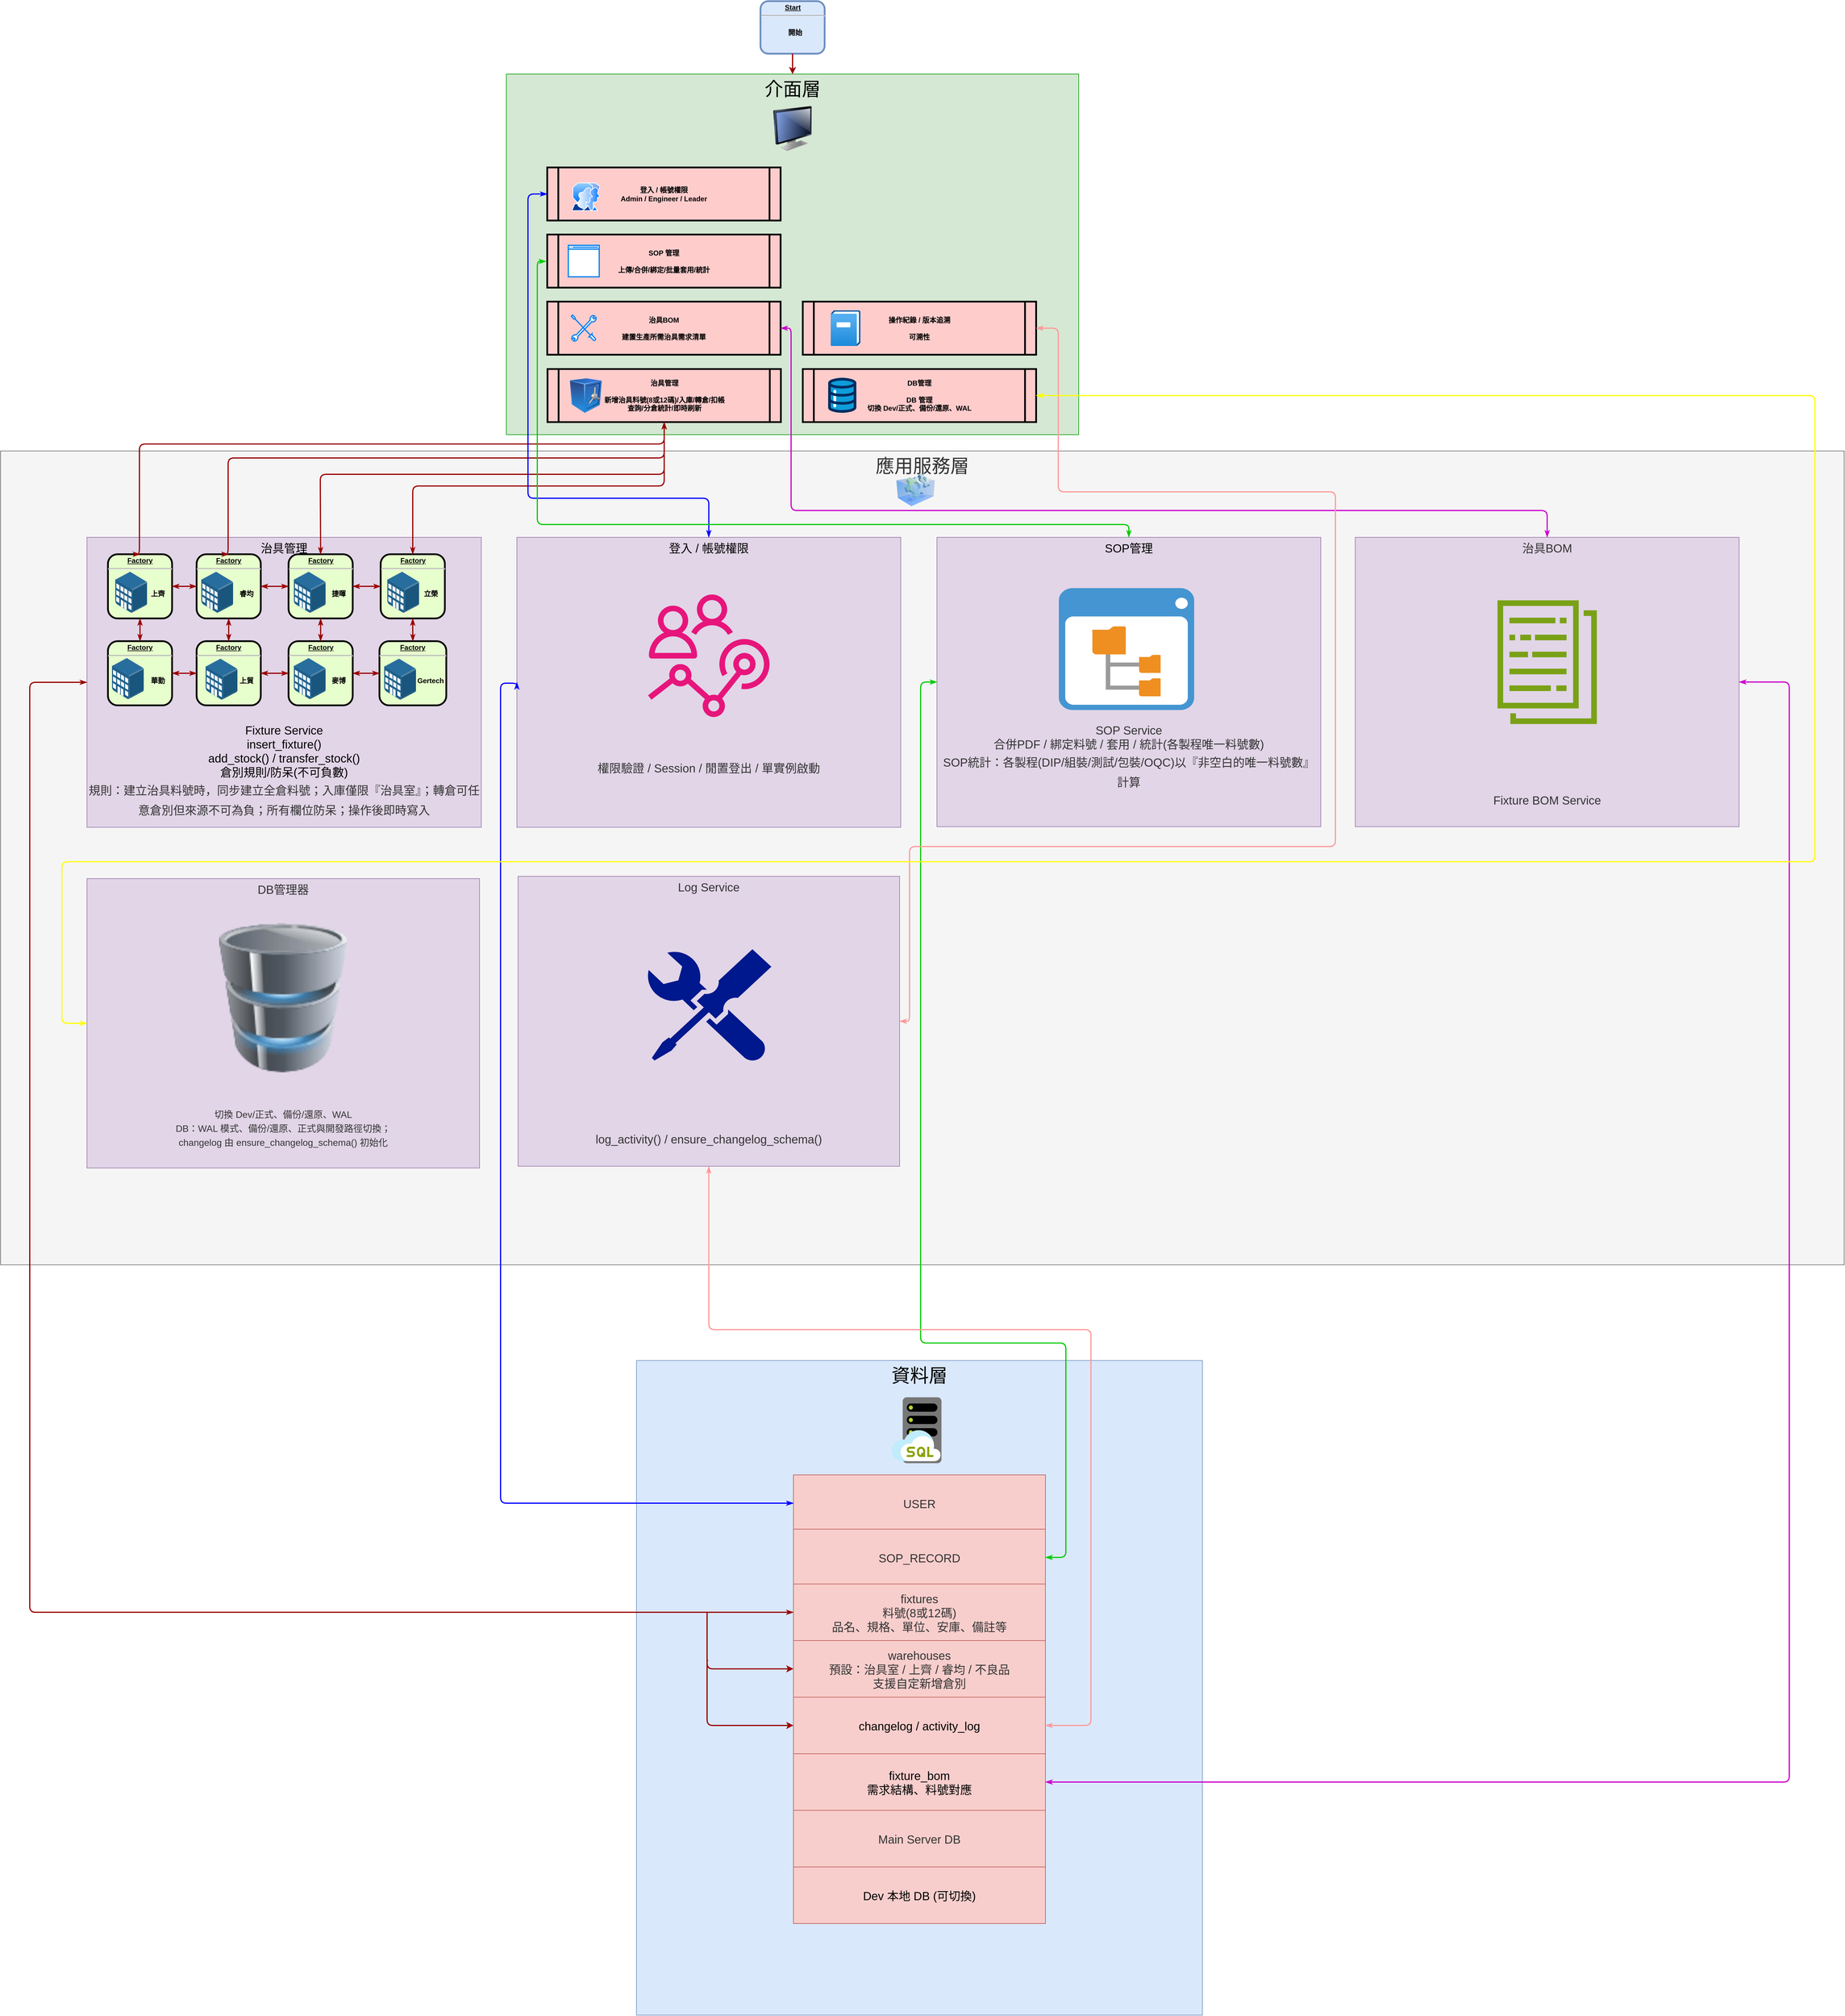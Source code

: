 <mxfile version="28.1.0">
  <diagram name="第1頁" id="_NxodvjAOO-UwxukyWYw">
    <mxGraphModel dx="4757" dy="2760" grid="0" gridSize="10" guides="1" tooltips="1" connect="1" arrows="1" fold="1" page="1" pageScale="1" pageWidth="827" pageHeight="1169" math="0" shadow="0">
      <root>
        <mxCell id="0" />
        <mxCell id="1" parent="0" />
        <mxCell id="VIas7DstL4jLXsS-fGNQ-63" value="&lt;font style=&quot;font-size: 32px;&quot;&gt;應用服務層&lt;/font&gt;" style="whiteSpace=wrap;html=1;fontSize=14;verticalAlign=top;align=center;fillColor=#f5f5f5;fontColor=#333333;strokeColor=#666666;" vertex="1" parent="1">
          <mxGeometry x="-92" y="850" width="3160" height="1395" as="geometry" />
        </mxCell>
        <mxCell id="VIas7DstL4jLXsS-fGNQ-171" value="&lt;font style=&quot;&quot;&gt;&lt;font style=&quot;font-size: 20px;&quot;&gt;&lt;span style=&quot;color: rgb(51, 51, 51); font-family: &amp;quot;trebuchet ms&amp;quot;, verdana, arial, sans-serif; text-wrap-mode: nowrap;&quot;&gt;Log Service&lt;br&gt;&lt;/span&gt;&lt;br&gt;&lt;br&gt;&lt;br&gt;&lt;br&gt;&lt;br&gt;&lt;br&gt;&lt;br&gt;&lt;br&gt;&lt;br&gt;&lt;br&gt;&lt;br&gt;&lt;br&gt;&lt;br&gt;&lt;br&gt;&lt;br&gt;&lt;br&gt;&lt;br&gt;&lt;span style=&quot;color: rgb(51, 51, 51); font-family: &amp;quot;trebuchet ms&amp;quot;, verdana, arial, sans-serif; text-wrap-mode: nowrap;&quot;&gt;log_activity() / ensure_changelog_schema()&lt;/span&gt;&lt;br style=&quot;color: rgb(51, 51, 51); font-family: &amp;quot;trebuchet ms&amp;quot;, verdana, arial, sans-serif; text-wrap-mode: nowrap;&quot;&gt;&lt;/font&gt;&lt;br&gt;&lt;/font&gt;" style="whiteSpace=wrap;html=1;fillColor=#e1d5e7;fontSize=14;strokeColor=#9673a6;verticalAlign=top;flipH=0;flipV=0;fontFamily=Helvetica;" vertex="1" parent="1">
          <mxGeometry x="795" y="1579" width="654" height="497" as="geometry" />
        </mxCell>
        <mxCell id="VIas7DstL4jLXsS-fGNQ-167" value="&lt;font style=&quot;font-size: 32px;&quot;&gt;資料層&lt;/font&gt;" style="whiteSpace=wrap;html=1;fillColor=#dae8fc;fontSize=14;strokeColor=#6c8ebf;verticalAlign=top;align=center;" vertex="1" parent="1">
          <mxGeometry x="998" y="2409" width="970" height="1122" as="geometry" />
        </mxCell>
        <mxCell id="VIas7DstL4jLXsS-fGNQ-136" value="&lt;font style=&quot;&quot;&gt;&lt;font style=&quot;font-size: 20px;&quot;&gt;登入 / 帳號權限&lt;/font&gt;&lt;span style=&quot;font-size: 20px;&quot;&gt;&lt;br&gt;&lt;/span&gt;&lt;br&gt;&lt;br&gt;&lt;br&gt;&lt;br&gt;&lt;br&gt;&lt;br&gt;&lt;br&gt;&lt;br&gt;&lt;br&gt;&lt;br&gt;&lt;br&gt;&lt;/font&gt;&lt;div style=&quot;&quot;&gt;&lt;span style=&quot;font-size: 20px;&quot;&gt;&lt;span style=&quot;color: rgb(51, 51, 51); text-wrap-mode: nowrap;&quot;&gt;&lt;br&gt;&lt;br&gt;&lt;br&gt;&lt;br&gt;&lt;br&gt;&lt;br&gt;&lt;br&gt;&lt;/span&gt;&lt;/span&gt;&lt;/div&gt;&lt;div style=&quot;&quot;&gt;&lt;span style=&quot;font-size: 20px;&quot;&gt;&lt;span style=&quot;color: rgb(51, 51, 51); text-wrap-mode: nowrap;&quot;&gt;權限驗證 / Session / 閒置登出 / 單實例啟動&lt;/span&gt;&lt;/span&gt;&lt;/div&gt;" style="whiteSpace=wrap;html=1;fillColor=#e1d5e7;fontSize=14;strokeColor=#9673a6;verticalAlign=top;" vertex="1" parent="1">
          <mxGeometry x="793" y="998" width="658" height="497" as="geometry" />
        </mxCell>
        <mxCell id="VIas7DstL4jLXsS-fGNQ-130" value="&lt;span style=&quot;&quot;&gt;&lt;font style=&quot;font-size: 32px;&quot;&gt;介面層&lt;/font&gt;&lt;/span&gt;" style="whiteSpace=wrap;html=1;fillColor=#d5e8d4;fontSize=14;strokeColor=#009900;verticalAlign=top;align=center;" vertex="1" parent="1">
          <mxGeometry x="775" y="204" width="981" height="618" as="geometry" />
        </mxCell>
        <mxCell id="VIas7DstL4jLXsS-fGNQ-120" value="&lt;font style=&quot;font-size: 20px;&quot;&gt;治具管理&lt;br&gt;&lt;br&gt;&lt;br&gt;&lt;br&gt;&lt;br&gt;&lt;br&gt;&lt;br&gt;&lt;br&gt;&lt;br&gt;&lt;br&gt;&lt;br&gt;&lt;br&gt;&lt;br&gt;&lt;/font&gt;&lt;div style=&quot;&quot;&gt;&lt;font style=&quot;font-size: 20px;&quot;&gt;Fixture Service&lt;/font&gt;&lt;/div&gt;&lt;div style=&quot;&quot;&gt;&lt;font style=&quot;font-size: 20px;&quot;&gt;insert_fixture()&lt;/font&gt;&lt;/div&gt;&lt;div style=&quot;&quot;&gt;&lt;font style=&quot;font-size: 20px;&quot;&gt;add_stock() / transfer_stock()&lt;/font&gt;&lt;/div&gt;&lt;div style=&quot;&quot;&gt;&lt;font style=&quot;font-size: 20px;&quot;&gt;倉別規則/防呆(不可負數)&lt;br&gt;&lt;/font&gt;&lt;h1 style=&quot;margin-top: 0px;&quot;&gt;&lt;font style=&quot;font-size: 20px; font-weight: normal;&quot;&gt;&lt;span style=&quot;color: light-dark(rgb(51, 51, 51), rgb(193, 193, 193)); font-family: &amp;quot;trebuchet ms&amp;quot;, verdana, arial, sans-serif; text-wrap-mode: nowrap; background-color: transparent;&quot;&gt;規則：建立治具料號時，同步建立全倉料號；入庫僅限『治具室』；&lt;/span&gt;&lt;span style=&quot;color: light-dark(rgb(51, 51, 51), rgb(193, 193, 193)); font-family: &amp;quot;trebuchet ms&amp;quot;, verdana, arial, sans-serif; text-wrap-mode: nowrap; background-color: transparent;&quot;&gt;轉倉可任意倉別但來源不可為負；所有欄位防呆；操作後即時寫入&lt;/span&gt;&lt;/font&gt;&lt;/h1&gt;&lt;/div&gt;" style="whiteSpace=wrap;html=1;fillColor=#e1d5e7;fontSize=14;strokeColor=#9673a6;verticalAlign=top;align=center;" vertex="1" parent="1">
          <mxGeometry x="56" y="998" width="676" height="497" as="geometry" />
        </mxCell>
        <mxCell id="VIas7DstL4jLXsS-fGNQ-39" value="&lt;p style=&quot;margin: 0px; margin-top: 4px; text-align: center; text-decoration: underline;&quot;&gt;Factory&lt;/p&gt;&lt;hr&gt;&lt;p style=&quot;margin: 0px; margin-left: 8px;&quot;&gt;&lt;span style=&quot;background-color: transparent; color: light-dark(rgb(0, 0, 0), rgb(255, 255, 255));&quot;&gt;&lt;br&gt;&lt;/span&gt;&lt;/p&gt;&lt;p style=&quot;margin: 0px; margin-left: 8px;&quot;&gt;&lt;span style=&quot;background-color: transparent; color: light-dark(rgb(0, 0, 0), rgb(255, 255, 255));&quot;&gt;&lt;span style=&quot;white-space: pre;&quot;&gt;&#x9;&lt;/span&gt;&lt;br&gt;&lt;span style=&quot;white-space: pre;&quot;&gt;&#x9;&lt;/span&gt;&lt;span style=&quot;white-space: pre;&quot;&gt;&#x9;&lt;/span&gt;華勤&lt;/span&gt;&lt;/p&gt;&lt;p style=&quot;margin: 0px; margin-left: 8px;&quot;&gt;&lt;/p&gt;&lt;p style=&quot;margin: 0px; margin-left: 8px;&quot;&gt;&lt;/p&gt;" style="verticalAlign=middle;align=center;overflow=fill;fontSize=12;fontFamily=Helvetica;html=1;rounded=1;fontStyle=1;strokeWidth=3;fillColor=#E6FFCC;strokeOpacity=100;" vertex="1" parent="1">
          <mxGeometry x="92" y="1176" width="110" height="110" as="geometry" />
        </mxCell>
        <mxCell id="GHc4ciqTXYVALi_jFt4Q-9" value="&lt;p style=&quot;margin: 0px; margin-top: 4px; text-align: center; text-decoration: underline;&quot;&gt;Factory&lt;/p&gt;&lt;hr&gt;&lt;p style=&quot;margin: 0px; margin-left: 8px;&quot;&gt;&lt;span style=&quot;background-color: transparent; color: light-dark(rgb(0, 0, 0), rgb(255, 255, 255));&quot;&gt;&lt;br&gt;&lt;/span&gt;&lt;/p&gt;&lt;p style=&quot;margin: 0px; margin-left: 8px;&quot;&gt;&lt;span style=&quot;background-color: transparent; color: light-dark(rgb(0, 0, 0), rgb(255, 255, 255));&quot;&gt;&lt;span style=&quot;white-space: pre;&quot;&gt;&#x9;&lt;/span&gt;&lt;br&gt;&lt;span style=&quot;white-space: pre;&quot;&gt;&#x9;&lt;/span&gt;&lt;span style=&quot;white-space: pre;&quot;&gt;&#x9;&lt;/span&gt;上齊&lt;/span&gt;&lt;/p&gt;&lt;p style=&quot;margin: 0px; margin-left: 8px;&quot;&gt;&lt;/p&gt;&lt;p style=&quot;margin: 0px; margin-left: 8px;&quot;&gt;&lt;/p&gt;" style="verticalAlign=middle;align=center;overflow=fill;fontSize=12;fontFamily=Helvetica;html=1;rounded=1;fontStyle=1;strokeWidth=3;fillColor=#E6FFCC;strokeOpacity=100;" parent="1" vertex="1">
          <mxGeometry x="92" y="1027" width="110" height="110" as="geometry" />
        </mxCell>
        <mxCell id="GHc4ciqTXYVALi_jFt4Q-13" value="&lt;p style=&quot;margin: 0px; margin-top: 4px; text-align: center; text-decoration: underline;&quot;&gt;&lt;strong&gt;Start&lt;/strong&gt;&lt;/p&gt;&lt;hr&gt;&lt;p style=&quot;margin: 0px 0px 0px 8px;&quot;&gt;&lt;span style=&quot;background-color: transparent; color: light-dark(rgb(0, 0, 0), rgb(255, 255, 255));&quot;&gt;&lt;br&gt;開始&lt;/span&gt;&lt;/p&gt;" style="verticalAlign=middle;align=center;overflow=fill;fontSize=12;fontFamily=Helvetica;html=1;rounded=1;fontStyle=1;strokeWidth=3;fillColor=#dae8fc;strokeColor=#6c8ebf;" parent="1" vertex="1">
          <mxGeometry x="1210.5" y="79" width="110" height="90" as="geometry" />
        </mxCell>
        <mxCell id="VIas7DstL4jLXsS-fGNQ-2" value="治具管理&#xa;&#xa;新增治具料號(8或12碼)/入庫/轉倉/扣帳&#xa;查詢/分倉統計/即時刷新" style="shape=process;whiteSpace=wrap;align=center;verticalAlign=middle;size=0.048;fontStyle=1;strokeWidth=3;fillColor=#FFCCCC;movable=1;resizable=1;rotatable=1;deletable=1;editable=1;locked=0;connectable=1;flipH=0;flipV=0;fontSize=12;" vertex="1" parent="1">
          <mxGeometry x="845.5" y="709.5" width="400" height="91" as="geometry" />
        </mxCell>
        <mxCell id="VIas7DstL4jLXsS-fGNQ-16" value="" style="image;points=[];aspect=fixed;html=1;align=center;shadow=0;dashed=0;image=img/lib/allied_telesis/buildings/Medium_Business_Building.svg;" vertex="1" parent="1">
          <mxGeometry x="104.5" y="1057" width="54.6" height="70.2" as="geometry" />
        </mxCell>
        <mxCell id="VIas7DstL4jLXsS-fGNQ-17" value="&lt;p style=&quot;margin: 0px; margin-top: 4px; text-align: center; text-decoration: underline;&quot;&gt;Factory&lt;/p&gt;&lt;hr&gt;&lt;p style=&quot;margin: 0px; margin-left: 8px;&quot;&gt;&lt;span style=&quot;background-color: transparent; color: light-dark(rgb(0, 0, 0), rgb(255, 255, 255));&quot;&gt;&lt;br&gt;&lt;/span&gt;&lt;/p&gt;&lt;p style=&quot;margin: 0px; margin-left: 8px;&quot;&gt;&lt;span style=&quot;background-color: transparent; color: light-dark(rgb(0, 0, 0), rgb(255, 255, 255));&quot;&gt;&lt;span style=&quot;white-space: pre;&quot;&gt;&#x9;&lt;/span&gt;&lt;br&gt;&lt;span style=&quot;white-space: pre;&quot;&gt;&#x9;&lt;/span&gt;&lt;span style=&quot;white-space: pre;&quot;&gt;&#x9;&lt;/span&gt;&lt;/span&gt;&lt;span style=&quot;background-color: transparent; color: light-dark(rgb(0, 0, 0), rgb(255, 255, 255));&quot;&gt;睿均&lt;/span&gt;&lt;/p&gt;&lt;p style=&quot;margin: 0px; margin-left: 8px;&quot;&gt;&lt;/p&gt;&lt;p style=&quot;margin: 0px; margin-left: 8px;&quot;&gt;&lt;/p&gt;" style="verticalAlign=middle;align=center;overflow=fill;fontSize=12;fontFamily=Helvetica;html=1;rounded=1;fontStyle=1;strokeWidth=3;fillColor=#E6FFCC;strokeOpacity=100;" vertex="1" parent="1">
          <mxGeometry x="244" y="1027" width="110" height="110" as="geometry" />
        </mxCell>
        <mxCell id="VIas7DstL4jLXsS-fGNQ-18" value="" style="image;points=[];aspect=fixed;html=1;align=center;shadow=0;dashed=0;image=img/lib/allied_telesis/buildings/Medium_Business_Building.svg;" vertex="1" parent="1">
          <mxGeometry x="252" y="1057" width="54.6" height="70.2" as="geometry" />
        </mxCell>
        <mxCell id="VIas7DstL4jLXsS-fGNQ-20" value="" style="image;points=[];aspect=fixed;html=1;align=center;shadow=0;dashed=0;image=img/lib/allied_telesis/buildings/Medium_Business_Building.svg;" vertex="1" parent="1">
          <mxGeometry x="98.85" y="1205" width="54.6" height="70.2" as="geometry" />
        </mxCell>
        <mxCell id="VIas7DstL4jLXsS-fGNQ-21" value="&lt;p style=&quot;margin: 0px; margin-top: 4px; text-align: center; text-decoration: underline;&quot;&gt;Factory&lt;/p&gt;&lt;hr&gt;&lt;p style=&quot;margin: 0px; margin-left: 8px;&quot;&gt;&lt;span style=&quot;background-color: transparent; color: light-dark(rgb(0, 0, 0), rgb(255, 255, 255));&quot;&gt;&lt;br&gt;&lt;/span&gt;&lt;/p&gt;&lt;p style=&quot;margin: 0px; margin-left: 8px;&quot;&gt;&lt;span style=&quot;background-color: transparent; color: light-dark(rgb(0, 0, 0), rgb(255, 255, 255));&quot;&gt;&lt;span style=&quot;white-space: pre;&quot;&gt;&#x9;&lt;/span&gt;&lt;br&gt;&lt;span style=&quot;white-space: pre;&quot;&gt;&#x9;&lt;/span&gt;&lt;span style=&quot;white-space: pre;&quot;&gt;&#x9;&lt;/span&gt;&lt;/span&gt;&lt;span style=&quot;background-color: transparent; color: light-dark(rgb(0, 0, 0), rgb(255, 255, 255)); text-align: left;&quot;&gt;捷&lt;/span&gt;&lt;span style=&quot;background-color: transparent; color: light-dark(rgb(0, 0, 0), rgb(255, 255, 255)); text-align: left;&quot;&gt;暉&lt;/span&gt;&lt;/p&gt;&lt;p style=&quot;margin: 0px; margin-left: 8px;&quot;&gt;&lt;/p&gt;&lt;p style=&quot;margin: 0px; margin-left: 8px;&quot;&gt;&lt;/p&gt;" style="verticalAlign=middle;align=center;overflow=fill;fontSize=12;fontFamily=Helvetica;html=1;rounded=1;fontStyle=1;strokeWidth=3;fillColor=#E6FFCC;strokeOpacity=100;" vertex="1" parent="1">
          <mxGeometry x="401.6" y="1027" width="110" height="110" as="geometry" />
        </mxCell>
        <mxCell id="VIas7DstL4jLXsS-fGNQ-22" value="" style="image;points=[];aspect=fixed;html=1;align=center;shadow=0;dashed=0;image=img/lib/allied_telesis/buildings/Medium_Business_Building.svg;" vertex="1" parent="1">
          <mxGeometry x="410.6" y="1057" width="54.6" height="70.2" as="geometry" />
        </mxCell>
        <mxCell id="VIas7DstL4jLXsS-fGNQ-23" value="&lt;p style=&quot;margin: 0px; margin-top: 4px; text-align: center; text-decoration: underline;&quot;&gt;Factory&lt;/p&gt;&lt;hr&gt;&lt;p style=&quot;margin: 0px; margin-left: 8px;&quot;&gt;&lt;span style=&quot;background-color: transparent; color: light-dark(rgb(0, 0, 0), rgb(255, 255, 255));&quot;&gt;&lt;br&gt;&lt;/span&gt;&lt;/p&gt;&lt;p style=&quot;margin: 0px; margin-left: 8px;&quot;&gt;&lt;span style=&quot;background-color: transparent; color: light-dark(rgb(0, 0, 0), rgb(255, 255, 255));&quot;&gt;&lt;span style=&quot;white-space: pre;&quot;&gt;&#x9;&lt;/span&gt;&lt;br&gt;&lt;span style=&quot;white-space: pre;&quot;&gt;&#x9;&lt;/span&gt;&lt;span style=&quot;white-space: pre;&quot;&gt;&#x9;&lt;/span&gt;&lt;/span&gt;&lt;span style=&quot;background-color: transparent; color: light-dark(rgb(0, 0, 0), rgb(255, 255, 255));&quot;&gt;上貿&lt;/span&gt;&lt;/p&gt;&lt;p style=&quot;margin: 0px; margin-left: 8px;&quot;&gt;&lt;/p&gt;&lt;p style=&quot;margin: 0px; margin-left: 8px;&quot;&gt;&lt;/p&gt;" style="verticalAlign=middle;align=center;overflow=fill;fontSize=12;fontFamily=Helvetica;html=1;rounded=1;fontStyle=1;strokeWidth=3;fillColor=#E6FFCC;strokeOpacity=100;" vertex="1" parent="1">
          <mxGeometry x="244" y="1176" width="110" height="110" as="geometry" />
        </mxCell>
        <mxCell id="VIas7DstL4jLXsS-fGNQ-24" value="" style="image;points=[];aspect=fixed;html=1;align=center;shadow=0;dashed=0;image=img/lib/allied_telesis/buildings/Medium_Business_Building.svg;" vertex="1" parent="1">
          <mxGeometry x="259.4" y="1206" width="54.6" height="70.2" as="geometry" />
        </mxCell>
        <mxCell id="VIas7DstL4jLXsS-fGNQ-25" value="&lt;p style=&quot;margin: 0px; margin-top: 4px; text-align: center; text-decoration: underline;&quot;&gt;Factory&lt;/p&gt;&lt;hr&gt;&lt;p style=&quot;margin: 0px; margin-left: 8px;&quot;&gt;&lt;span style=&quot;background-color: transparent; color: light-dark(rgb(0, 0, 0), rgb(255, 255, 255));&quot;&gt;&lt;br&gt;&lt;/span&gt;&lt;/p&gt;&lt;p style=&quot;margin: 0px; margin-left: 8px;&quot;&gt;&lt;span style=&quot;background-color: transparent; color: light-dark(rgb(0, 0, 0), rgb(255, 255, 255));&quot;&gt;&lt;span style=&quot;white-space: pre;&quot;&gt;&#x9;&lt;/span&gt;&lt;br&gt;&lt;span style=&quot;white-space: pre;&quot;&gt;&#x9;&lt;/span&gt;&lt;span style=&quot;white-space: pre;&quot;&gt;&#x9;&lt;/span&gt;&lt;/span&gt;&lt;span style=&quot;background-color: transparent; color: light-dark(rgb(0, 0, 0), rgb(255, 255, 255));&quot;&gt;立榮&lt;/span&gt;&lt;/p&gt;&lt;p style=&quot;margin: 0px; margin-left: 8px;&quot;&gt;&lt;/p&gt;&lt;p style=&quot;margin: 0px; margin-left: 8px;&quot;&gt;&lt;/p&gt;" style="verticalAlign=middle;align=center;overflow=fill;fontSize=12;fontFamily=Helvetica;html=1;rounded=1;fontStyle=1;strokeWidth=3;fillColor=#E6FFCC;strokeOpacity=100;" vertex="1" parent="1">
          <mxGeometry x="559.5" y="1027" width="110" height="110" as="geometry" />
        </mxCell>
        <mxCell id="VIas7DstL4jLXsS-fGNQ-26" value="" style="image;points=[];aspect=fixed;html=1;align=center;shadow=0;dashed=0;image=img/lib/allied_telesis/buildings/Medium_Business_Building.svg;" vertex="1" parent="1">
          <mxGeometry x="570.8" y="1057" width="54.6" height="70.2" as="geometry" />
        </mxCell>
        <mxCell id="VIas7DstL4jLXsS-fGNQ-27" value="&lt;p style=&quot;margin: 0px; margin-top: 4px; text-align: center; text-decoration: underline;&quot;&gt;Factory&lt;/p&gt;&lt;hr&gt;&lt;p style=&quot;margin: 0px; margin-left: 8px;&quot;&gt;&lt;span style=&quot;background-color: transparent; color: light-dark(rgb(0, 0, 0), rgb(255, 255, 255));&quot;&gt;&lt;br&gt;&lt;/span&gt;&lt;/p&gt;&lt;p style=&quot;margin: 0px; margin-left: 8px;&quot;&gt;&lt;span style=&quot;background-color: transparent; color: light-dark(rgb(0, 0, 0), rgb(255, 255, 255));&quot;&gt;&lt;span style=&quot;white-space: pre;&quot;&gt;&#x9;&lt;/span&gt;&lt;br&gt;&lt;span style=&quot;white-space: pre;&quot;&gt;&#x9;&lt;/span&gt;&lt;span style=&quot;white-space: pre;&quot;&gt;&#x9;&lt;/span&gt;&lt;/span&gt;&lt;span style=&quot;text-align: left; white-space-collapse: preserve; background-color: transparent; color: light-dark(rgb(0, 0, 0), rgb(255, 255, 255));&quot;&gt;Gertech&lt;/span&gt;&lt;/p&gt;&lt;p style=&quot;margin: 0px; margin-left: 8px;&quot;&gt;&lt;/p&gt;&lt;p style=&quot;margin: 0px; margin-left: 8px;&quot;&gt;&lt;/p&gt;" style="verticalAlign=middle;align=center;overflow=fill;fontSize=12;fontFamily=Helvetica;html=1;rounded=1;fontStyle=1;strokeWidth=3;fillColor=#E6FFCC;strokeOpacity=100;" vertex="1" parent="1">
          <mxGeometry x="557.4" y="1176" width="114.6" height="110" as="geometry" />
        </mxCell>
        <mxCell id="VIas7DstL4jLXsS-fGNQ-28" value="" style="image;points=[];aspect=fixed;html=1;align=center;shadow=0;dashed=0;image=img/lib/allied_telesis/buildings/Medium_Business_Building.svg;" vertex="1" parent="1">
          <mxGeometry x="565.5" y="1206" width="54.6" height="70.2" as="geometry" />
        </mxCell>
        <mxCell id="VIas7DstL4jLXsS-fGNQ-29" value="&lt;p style=&quot;margin: 0px; margin-top: 4px; text-align: center; text-decoration: underline;&quot;&gt;Factory&lt;/p&gt;&lt;hr&gt;&lt;p style=&quot;margin: 0px; margin-left: 8px;&quot;&gt;&lt;span style=&quot;background-color: transparent; color: light-dark(rgb(0, 0, 0), rgb(255, 255, 255));&quot;&gt;&lt;br&gt;&lt;/span&gt;&lt;/p&gt;&lt;p style=&quot;margin: 0px; margin-left: 8px;&quot;&gt;&lt;span style=&quot;background-color: transparent; color: light-dark(rgb(0, 0, 0), rgb(255, 255, 255));&quot;&gt;&lt;span style=&quot;white-space: pre;&quot;&gt;&#x9;&lt;/span&gt;&lt;br&gt;&lt;span style=&quot;white-space: pre;&quot;&gt;&#x9;&lt;/span&gt;&lt;span style=&quot;white-space: pre;&quot;&gt;&#x9;&lt;/span&gt;&lt;/span&gt;&lt;span style=&quot;text-align: left; white-space-collapse: preserve; background-color: transparent; color: light-dark(rgb(0, 0, 0), rgb(255, 255, 255));&quot;&gt;麥博&lt;/span&gt;&lt;/p&gt;&lt;p style=&quot;margin: 0px; margin-left: 8px;&quot;&gt;&lt;/p&gt;&lt;p style=&quot;margin: 0px; margin-left: 8px;&quot;&gt;&lt;/p&gt;" style="verticalAlign=middle;align=center;overflow=fill;fontSize=12;fontFamily=Helvetica;html=1;rounded=1;fontStyle=1;strokeWidth=3;fillColor=#E6FFCC;strokeOpacity=100;" vertex="1" parent="1">
          <mxGeometry x="401.6" y="1176" width="110" height="110" as="geometry" />
        </mxCell>
        <mxCell id="VIas7DstL4jLXsS-fGNQ-30" value="" style="image;points=[];aspect=fixed;html=1;align=center;shadow=0;dashed=0;image=img/lib/allied_telesis/buildings/Medium_Business_Building.svg;" vertex="1" parent="1">
          <mxGeometry x="410.6" y="1205" width="54.6" height="70.2" as="geometry" />
        </mxCell>
        <mxCell id="VIas7DstL4jLXsS-fGNQ-34" value="" style="strokeColor=#990000;strokeWidth=2;exitX=0.5;exitY=1;exitDx=0;exitDy=0;rounded=1;endArrow=classicThin;endFill=1;edgeStyle=orthogonalEdgeStyle;startArrow=classicThin;startFill=1;entryX=0.5;entryY=0;entryDx=0;entryDy=0;" edge="1" parent="1" source="VIas7DstL4jLXsS-fGNQ-2" target="GHc4ciqTXYVALi_jFt4Q-9">
          <mxGeometry width="100" height="100" relative="1" as="geometry">
            <mxPoint x="1047" y="847" as="sourcePoint" />
            <mxPoint x="679" y="948" as="targetPoint" />
            <Array as="points">
              <mxPoint x="1046" y="838" />
              <mxPoint x="146" y="838" />
            </Array>
          </mxGeometry>
        </mxCell>
        <mxCell id="VIas7DstL4jLXsS-fGNQ-37" value="" style="strokeColor=#990000;strokeWidth=2;exitX=0.5;exitY=1;exitDx=0;exitDy=0;rounded=1;endArrow=classicThin;endFill=1;edgeStyle=orthogonalEdgeStyle;startArrow=classicThin;startFill=1;entryX=0.5;entryY=0;entryDx=0;entryDy=0;" edge="1" parent="1" source="VIas7DstL4jLXsS-fGNQ-2" target="VIas7DstL4jLXsS-fGNQ-17">
          <mxGeometry width="100" height="100" relative="1" as="geometry">
            <mxPoint x="1201" y="828" as="sourcePoint" />
            <mxPoint x="679" y="948" as="targetPoint" />
            <Array as="points">
              <mxPoint x="1046" y="862" />
              <mxPoint x="298" y="862" />
            </Array>
          </mxGeometry>
        </mxCell>
        <mxCell id="VIas7DstL4jLXsS-fGNQ-42" value="" style="strokeColor=#990000;strokeWidth=2;rounded=1;endArrow=classicThin;endFill=1;startArrow=classicThin;startFill=1;edgeStyle=orthogonalEdgeStyle;entryX=0.5;entryY=0;entryDx=0;entryDy=0;exitX=0.5;exitY=1;exitDx=0;exitDy=0;" edge="1" parent="1" source="VIas7DstL4jLXsS-fGNQ-2" target="VIas7DstL4jLXsS-fGNQ-21">
          <mxGeometry width="100" height="100" relative="1" as="geometry">
            <mxPoint x="1047.5" y="807" as="sourcePoint" />
            <mxPoint x="1087.5" y="1013.39" as="targetPoint" />
            <Array as="points">
              <mxPoint x="1046" y="890" />
              <mxPoint x="456" y="890" />
              <mxPoint x="456" y="910" />
            </Array>
          </mxGeometry>
        </mxCell>
        <mxCell id="VIas7DstL4jLXsS-fGNQ-44" value="" style="strokeColor=#990000;strokeWidth=2;rounded=1;endArrow=classicThin;endFill=1;edgeStyle=orthogonalEdgeStyle;startArrow=classicThin;startFill=1;entryX=0.5;entryY=0;entryDx=0;entryDy=0;exitX=0.5;exitY=1;exitDx=0;exitDy=0;elbow=vertical;" edge="1" parent="1" source="VIas7DstL4jLXsS-fGNQ-2" target="VIas7DstL4jLXsS-fGNQ-25">
          <mxGeometry width="100" height="100" relative="1" as="geometry">
            <mxPoint x="1050" y="807" as="sourcePoint" />
            <mxPoint x="1257" y="948" as="targetPoint" />
            <Array as="points">
              <mxPoint x="1046" y="910" />
              <mxPoint x="614" y="910" />
            </Array>
          </mxGeometry>
        </mxCell>
        <mxCell id="VIas7DstL4jLXsS-fGNQ-47" value="" style="strokeColor=#990000;strokeWidth=2;rounded=1;endArrow=classicThin;endFill=1;startArrow=classicThin;startFill=1;edgeStyle=orthogonalEdgeStyle;exitX=0;exitY=0.5;exitDx=0;exitDy=0;entryX=1;entryY=0.5;entryDx=0;entryDy=0;" edge="1" parent="1" source="VIas7DstL4jLXsS-fGNQ-17" target="GHc4ciqTXYVALi_jFt4Q-9">
          <mxGeometry width="100" height="100" relative="1" as="geometry">
            <mxPoint x="316.5" y="1257" as="sourcePoint" />
            <mxPoint x="244.5" y="1398" as="targetPoint" />
            <Array as="points">
              <mxPoint x="244.5" y="1082" />
            </Array>
          </mxGeometry>
        </mxCell>
        <mxCell id="VIas7DstL4jLXsS-fGNQ-48" value="" style="strokeColor=#990000;strokeWidth=2;rounded=1;endArrow=classicThin;endFill=1;startArrow=classicThin;startFill=1;edgeStyle=orthogonalEdgeStyle;exitX=0.5;exitY=0;exitDx=0;exitDy=0;entryX=0.5;entryY=1;entryDx=0;entryDy=0;" edge="1" parent="1" source="VIas7DstL4jLXsS-fGNQ-39" target="GHc4ciqTXYVALi_jFt4Q-9">
          <mxGeometry width="100" height="100" relative="1" as="geometry">
            <mxPoint x="394.5" y="1081.8" as="sourcePoint" />
            <mxPoint x="352.5" y="1081.8" as="targetPoint" />
            <Array as="points" />
          </mxGeometry>
        </mxCell>
        <mxCell id="VIas7DstL4jLXsS-fGNQ-49" value="" style="strokeColor=#990000;strokeWidth=2;rounded=1;endArrow=classicThin;endFill=1;startArrow=classicThin;startFill=1;edgeStyle=orthogonalEdgeStyle;exitX=0;exitY=0.5;exitDx=0;exitDy=0;entryX=1;entryY=0.5;entryDx=0;entryDy=0;" edge="1" parent="1" source="VIas7DstL4jLXsS-fGNQ-23" target="VIas7DstL4jLXsS-fGNQ-39">
          <mxGeometry width="100" height="100" relative="1" as="geometry">
            <mxPoint x="246" y="1230.8" as="sourcePoint" />
            <mxPoint x="204" y="1230.8" as="targetPoint" />
            <Array as="points" />
          </mxGeometry>
        </mxCell>
        <mxCell id="VIas7DstL4jLXsS-fGNQ-50" value="" style="strokeColor=#990000;strokeWidth=2;rounded=1;endArrow=classicThin;endFill=1;startArrow=classicThin;startFill=1;edgeStyle=orthogonalEdgeStyle;exitX=0.5;exitY=1;exitDx=0;exitDy=0;entryX=0.5;entryY=0;entryDx=0;entryDy=0;" edge="1" parent="1" source="VIas7DstL4jLXsS-fGNQ-17" target="VIas7DstL4jLXsS-fGNQ-23">
          <mxGeometry width="100" height="100" relative="1" as="geometry">
            <mxPoint x="695.9" y="1081.9" as="sourcePoint" />
            <mxPoint x="653.9" y="1081.9" as="targetPoint" />
            <Array as="points" />
          </mxGeometry>
        </mxCell>
        <mxCell id="VIas7DstL4jLXsS-fGNQ-51" value="" style="strokeColor=#990000;strokeWidth=2;rounded=1;endArrow=classicThin;endFill=1;startArrow=classicThin;startFill=1;edgeStyle=orthogonalEdgeStyle;exitX=0;exitY=0.5;exitDx=0;exitDy=0;entryX=1;entryY=0.5;entryDx=0;entryDy=0;" edge="1" parent="1" source="VIas7DstL4jLXsS-fGNQ-25" target="VIas7DstL4jLXsS-fGNQ-21">
          <mxGeometry width="100" height="100" relative="1" as="geometry">
            <mxPoint x="848.5" y="1081.9" as="sourcePoint" />
            <mxPoint x="806.5" y="1081.9" as="targetPoint" />
            <Array as="points" />
          </mxGeometry>
        </mxCell>
        <mxCell id="VIas7DstL4jLXsS-fGNQ-52" value="" style="strokeColor=#990000;strokeWidth=2;rounded=1;endArrow=classicThin;endFill=1;startArrow=classicThin;startFill=1;edgeStyle=orthogonalEdgeStyle;exitX=0;exitY=0.5;exitDx=0;exitDy=0;entryX=1;entryY=0.5;entryDx=0;entryDy=0;" edge="1" parent="1" source="VIas7DstL4jLXsS-fGNQ-29" target="VIas7DstL4jLXsS-fGNQ-23">
          <mxGeometry width="100" height="100" relative="1" as="geometry">
            <mxPoint x="1002" y="1081.86" as="sourcePoint" />
            <mxPoint x="960" y="1081.86" as="targetPoint" />
            <Array as="points" />
          </mxGeometry>
        </mxCell>
        <mxCell id="VIas7DstL4jLXsS-fGNQ-53" value="" style="strokeColor=#990000;strokeWidth=2;rounded=1;endArrow=classicThin;endFill=1;startArrow=classicThin;startFill=1;edgeStyle=orthogonalEdgeStyle;exitX=0;exitY=0.5;exitDx=0;exitDy=0;entryX=1;entryY=0.5;entryDx=0;entryDy=0;" edge="1" parent="1" source="VIas7DstL4jLXsS-fGNQ-27" target="VIas7DstL4jLXsS-fGNQ-29">
          <mxGeometry width="100" height="100" relative="1" as="geometry">
            <mxPoint x="551.5" y="1230.86" as="sourcePoint" />
            <mxPoint x="509.5" y="1230.86" as="targetPoint" />
            <Array as="points" />
          </mxGeometry>
        </mxCell>
        <mxCell id="VIas7DstL4jLXsS-fGNQ-71" value="" style="image;sketch=0;aspect=fixed;html=1;points=[];align=center;fontSize=12;image=img/lib/mscae/SQL_Managed_Instances.svg;" vertex="1" parent="1">
          <mxGeometry x="1435" y="2472" width="85.88" height="113" as="geometry" />
        </mxCell>
        <mxCell id="VIas7DstL4jLXsS-fGNQ-74" value="" style="image;html=1;image=img/lib/clip_art/computers/Monitor_128x128.png" vertex="1" parent="1">
          <mxGeometry x="1227" y="259" width="77" height="77" as="geometry" />
        </mxCell>
        <mxCell id="VIas7DstL4jLXsS-fGNQ-77" value="" style="edgeStyle=none;noEdgeStyle=1;strokeColor=#990000;strokeWidth=2;exitX=0.5;exitY=1;exitDx=0;exitDy=0;entryX=0.5;entryY=0;entryDx=0;entryDy=0;" edge="1" parent="1" source="GHc4ciqTXYVALi_jFt4Q-13" target="VIas7DstL4jLXsS-fGNQ-130">
          <mxGeometry width="100" height="100" relative="1" as="geometry">
            <mxPoint x="1045" y="246" as="sourcePoint" />
            <mxPoint x="1261" y="229" as="targetPoint" />
          </mxGeometry>
        </mxCell>
        <mxCell id="VIas7DstL4jLXsS-fGNQ-78" value="SOP 管理&#xa;&#xa;上傳/合併/綁定/批量套用/統計" style="shape=process;whiteSpace=wrap;align=center;verticalAlign=middle;size=0.048;fontStyle=1;strokeWidth=3;fillColor=#FFCCCC;movable=1;resizable=1;rotatable=1;deletable=1;editable=1;locked=0;connectable=1;flipH=0;flipV=0;" vertex="1" parent="1">
          <mxGeometry x="845" y="479" width="400" height="91" as="geometry" />
        </mxCell>
        <mxCell id="VIas7DstL4jLXsS-fGNQ-79" value="登入 / 帳號權限&#xa;Admin / Engineer / Leader" style="shape=process;whiteSpace=wrap;align=center;verticalAlign=middle;size=0.048;fontStyle=1;strokeWidth=3;fillColor=#FFCCCC;movable=1;resizable=1;rotatable=1;deletable=1;editable=1;locked=0;connectable=1;flipH=0;flipV=0;" vertex="1" parent="1">
          <mxGeometry x="845.0" y="364" width="400" height="91" as="geometry" />
        </mxCell>
        <mxCell id="VIas7DstL4jLXsS-fGNQ-105" value="治具BOM&#xa;&#xa;建置生產所需治具需求清單" style="shape=process;whiteSpace=wrap;align=center;verticalAlign=middle;size=0.048;fontStyle=1;strokeWidth=3;fillColor=#FFCCCC;movable=1;resizable=1;rotatable=1;deletable=1;editable=1;locked=0;connectable=1;flipH=0;flipV=0;" vertex="1" parent="1">
          <mxGeometry x="845" y="594" width="400" height="91" as="geometry" />
        </mxCell>
        <mxCell id="VIas7DstL4jLXsS-fGNQ-107" value="DB管理&#xa;&#xa;DB 管理&#xa;切換 Dev/正式、備份/還原、WAL" style="shape=process;whiteSpace=wrap;align=center;verticalAlign=middle;size=0.048;fontStyle=1;strokeWidth=3;fillColor=#FFCCCC;movable=1;resizable=1;rotatable=1;deletable=1;editable=1;locked=0;connectable=1;flipH=0;flipV=0;" vertex="1" parent="1">
          <mxGeometry x="1283" y="709.5" width="400" height="91" as="geometry" />
        </mxCell>
        <mxCell id="VIas7DstL4jLXsS-fGNQ-111" value="操作紀錄 / 版本追溯&#xa;&#xa;可溯性" style="shape=process;whiteSpace=wrap;align=center;verticalAlign=middle;size=0.048;fontStyle=1;strokeWidth=3;fillColor=#FFCCCC;movable=1;resizable=1;rotatable=1;deletable=1;editable=1;locked=0;connectable=1;flipH=0;flipV=0;" vertex="1" parent="1">
          <mxGeometry x="1283" y="594" width="400" height="91" as="geometry" />
        </mxCell>
        <mxCell id="VIas7DstL4jLXsS-fGNQ-113" value="" style="strokeColor=#990000;strokeWidth=2;rounded=1;endArrow=classicThin;endFill=1;startArrow=classicThin;startFill=1;edgeStyle=orthogonalEdgeStyle;entryX=1;entryY=0.5;entryDx=0;entryDy=0;exitX=0;exitY=0.5;exitDx=0;exitDy=0;" edge="1" parent="1" source="VIas7DstL4jLXsS-fGNQ-21" target="VIas7DstL4jLXsS-fGNQ-17">
          <mxGeometry width="100" height="100" relative="1" as="geometry">
            <mxPoint x="396.5" y="1084" as="sourcePoint" />
            <mxPoint x="353.6" y="1083.8" as="targetPoint" />
            <Array as="points" />
          </mxGeometry>
        </mxCell>
        <mxCell id="VIas7DstL4jLXsS-fGNQ-114" value="" style="strokeColor=#990000;strokeWidth=2;rounded=1;endArrow=classicThin;endFill=1;startArrow=classicThin;startFill=1;edgeStyle=orthogonalEdgeStyle;exitX=0.5;exitY=1;exitDx=0;exitDy=0;entryX=0.5;entryY=0;entryDx=0;entryDy=0;" edge="1" parent="1" source="VIas7DstL4jLXsS-fGNQ-21" target="VIas7DstL4jLXsS-fGNQ-29">
          <mxGeometry width="100" height="100" relative="1" as="geometry">
            <mxPoint x="454.3" y="1137" as="sourcePoint" />
            <mxPoint x="454.3" y="1176" as="targetPoint" />
            <Array as="points" />
          </mxGeometry>
        </mxCell>
        <mxCell id="VIas7DstL4jLXsS-fGNQ-115" value="" style="strokeColor=#990000;strokeWidth=2;rounded=1;endArrow=classicThin;endFill=1;startArrow=classicThin;startFill=1;edgeStyle=orthogonalEdgeStyle;exitX=0.5;exitY=1;exitDx=0;exitDy=0;entryX=0.5;entryY=0;entryDx=0;entryDy=0;" edge="1" parent="1" source="VIas7DstL4jLXsS-fGNQ-25" target="VIas7DstL4jLXsS-fGNQ-27">
          <mxGeometry width="100" height="100" relative="1" as="geometry">
            <mxPoint x="614.5" y="1137" as="sourcePoint" />
            <mxPoint x="614.5" y="1176" as="targetPoint" />
            <Array as="points" />
          </mxGeometry>
        </mxCell>
        <mxCell id="VIas7DstL4jLXsS-fGNQ-124" value="" style="image;aspect=fixed;perimeter=ellipsePerimeter;html=1;align=center;shadow=0;dashed=0;spacingTop=3;image=img/lib/active_directory/user_accounts.svg;" vertex="1" parent="1">
          <mxGeometry x="886.3" y="390" width="50" height="48.5" as="geometry" />
        </mxCell>
        <mxCell id="VIas7DstL4jLXsS-fGNQ-126" value="" style="image;html=1;image=img/lib/clip_art/computers/Virtual_Application_128x128.png" vertex="1" parent="1">
          <mxGeometry x="1443" y="888" width="66" height="57" as="geometry" />
        </mxCell>
        <mxCell id="VIas7DstL4jLXsS-fGNQ-127" value="" style="verticalLabelPosition=bottom;aspect=fixed;html=1;shape=mxgraph.salesforce.data;" vertex="1" parent="1">
          <mxGeometry x="1326.4" y="724.5" width="48.6" height="60" as="geometry" />
        </mxCell>
        <mxCell id="VIas7DstL4jLXsS-fGNQ-128" value="" style="html=1;verticalLabelPosition=bottom;align=center;labelBackgroundColor=#ffffff;verticalAlign=top;strokeWidth=2;strokeColor=#0080F0;shadow=0;dashed=0;shape=mxgraph.ios7.icons.tools;pointerEvents=1" vertex="1" parent="1">
          <mxGeometry x="886.3" y="617" width="42.7" height="45" as="geometry" />
        </mxCell>
        <mxCell id="VIas7DstL4jLXsS-fGNQ-129" value="" style="image;html=1;image=img/lib/clip_art/finance/Safe_128x128.png" vertex="1" parent="1">
          <mxGeometry x="877.8" y="725.5" width="67" height="59" as="geometry" />
        </mxCell>
        <mxCell id="VIas7DstL4jLXsS-fGNQ-134" value="" style="html=1;verticalLabelPosition=bottom;align=center;labelBackgroundColor=#ffffff;verticalAlign=top;strokeWidth=2;strokeColor=#0080F0;shadow=0;dashed=0;shape=mxgraph.ios7.icons.window;" vertex="1" parent="1">
          <mxGeometry x="881.15" y="497.5" width="53" height="54" as="geometry" />
        </mxCell>
        <mxCell id="VIas7DstL4jLXsS-fGNQ-135" value="" style="image;aspect=fixed;html=1;points=[];align=center;fontSize=12;image=img/lib/azure2/management_governance/Operation_Log_Classic.svg;" vertex="1" parent="1">
          <mxGeometry x="1330.91" y="609" width="50.99" height="61" as="geometry" />
        </mxCell>
        <mxCell id="VIas7DstL4jLXsS-fGNQ-141" value="&lt;font face=&quot;Helvetica&quot; style=&quot;font-size: 20px;&quot;&gt;SOP管理&lt;br&gt;&lt;br&gt;&lt;br&gt;&lt;br&gt;&lt;br&gt;&lt;br&gt;&lt;br&gt;&lt;br&gt;&lt;/font&gt;&lt;div style=&quot;&quot;&gt;&lt;font style=&quot;font-size: 20px;&quot; face=&quot;Helvetica&quot;&gt;&lt;span style=&quot;color: rgb(51, 51, 51); text-wrap-mode: nowrap;&quot;&gt;&lt;br&gt;&lt;br&gt;&lt;br&gt;&lt;/span&gt;&lt;span style=&quot;color: rgb(51, 51, 51); text-wrap-mode: nowrap;&quot;&gt;&lt;br&gt;&lt;/span&gt;&lt;/font&gt;&lt;/div&gt;&lt;div style=&quot;&quot;&gt;&lt;font style=&quot;font-size: 20px;&quot; face=&quot;Helvetica&quot;&gt;&lt;span style=&quot;color: rgb(51, 51, 51); text-wrap-mode: nowrap;&quot;&gt;&lt;br&gt;&lt;/span&gt;&lt;/font&gt;&lt;/div&gt;&lt;div style=&quot;&quot;&gt;&lt;font style=&quot;font-size: 20px;&quot; face=&quot;Helvetica&quot;&gt;&lt;span style=&quot;color: rgb(51, 51, 51); text-wrap-mode: nowrap;&quot;&gt;SOP Service&lt;/span&gt;&lt;br style=&quot;color: rgb(51, 51, 51); text-wrap-mode: nowrap;&quot;&gt;&lt;span style=&quot;color: rgb(51, 51, 51); text-wrap-mode: nowrap;&quot;&gt;合併PDF / 綁定料號 / 套用 / 統計(各製程唯一料號數)&lt;br&gt;&lt;/span&gt;&lt;/font&gt;&lt;h1 style=&quot;margin-top: 0px;&quot;&gt;&lt;span style=&quot;font-weight: normal;&quot;&gt;&lt;span style=&quot;color: light-dark(rgb(51, 51, 51), rgb(193, 193, 193)); font-family: &amp;quot;trebuchet ms&amp;quot;, verdana, arial, sans-serif; text-wrap-mode: nowrap; background-color: transparent;&quot;&gt;&lt;font style=&quot;font-size: 20px;&quot;&gt;SOP統計：各製程(DIP/組裝/測試/包裝/OQC)&lt;/font&gt;&lt;/span&gt;&lt;span style=&quot;font-size: 20px; color: light-dark(rgb(51, 51, 51), rgb(193, 193, 193)); font-family: &amp;quot;trebuchet ms&amp;quot;, verdana, arial, sans-serif; text-wrap-mode: nowrap; background-color: transparent;&quot;&gt;以『非空白的唯一料號數』計算&lt;/span&gt;&lt;/span&gt;&lt;/h1&gt;&lt;span style=&quot;font-size: 20px;&quot;&gt;&lt;span style=&quot;color: rgb(51, 51, 51); text-wrap-mode: nowrap;&quot;&gt;&lt;/span&gt;&lt;/span&gt;&lt;/div&gt;" style="whiteSpace=wrap;html=1;fillColor=#e1d5e7;fontSize=14;strokeColor=#9673a6;verticalAlign=top;" vertex="1" parent="1">
          <mxGeometry x="1513" y="998" width="658" height="496" as="geometry" />
        </mxCell>
        <mxCell id="VIas7DstL4jLXsS-fGNQ-137" value="" style="shadow=0;dashed=0;html=1;strokeColor=none;fillColor=#4495D1;labelPosition=center;verticalLabelPosition=bottom;verticalAlign=top;align=center;outlineConnect=0;shape=mxgraph.veeam.2d.file_system_browser;flipH=0;flipV=0;" vertex="1" parent="1">
          <mxGeometry x="1722" y="1085" width="231.9" height="209" as="geometry" />
        </mxCell>
        <mxCell id="VIas7DstL4jLXsS-fGNQ-138" value="" style="strokeColor=#0000FF;strokeWidth=2;rounded=1;endArrow=classicThin;endFill=1;edgeStyle=orthogonalEdgeStyle;startArrow=classicThin;startFill=1;entryX=0.5;entryY=0;entryDx=0;entryDy=0;exitX=0;exitY=0.5;exitDx=0;exitDy=0;elbow=vertical;" edge="1" parent="1" source="VIas7DstL4jLXsS-fGNQ-79" target="VIas7DstL4jLXsS-fGNQ-136">
          <mxGeometry width="100" height="100" relative="1" as="geometry">
            <mxPoint x="1186" y="968" as="sourcePoint" />
            <mxPoint x="755" y="1094" as="targetPoint" />
            <Array as="points">
              <mxPoint x="812" y="409" />
              <mxPoint x="812" y="931" />
              <mxPoint x="1122" y="931" />
            </Array>
          </mxGeometry>
        </mxCell>
        <mxCell id="VIas7DstL4jLXsS-fGNQ-144" value="" style="sketch=0;outlineConnect=0;fontColor=#232F3E;gradientColor=none;fillColor=#E7157B;strokeColor=none;dashed=0;verticalLabelPosition=bottom;verticalAlign=top;align=center;html=1;fontSize=12;fontStyle=0;aspect=fixed;pointerEvents=1;shape=mxgraph.aws4.cloudwatch_cross_account_observability;flipH=0;flipV=0;" vertex="1" parent="1">
          <mxGeometry x="1017" y="1096" width="210" height="210" as="geometry" />
        </mxCell>
        <mxCell id="VIas7DstL4jLXsS-fGNQ-145" value="&lt;font style=&quot;font-size: 20px;&quot;&gt;&lt;span style=&quot;color: rgb(51, 51, 51); font-family: &amp;quot;trebuchet ms&amp;quot;, verdana, arial, sans-serif; text-wrap-mode: nowrap;&quot;&gt;治具BOM&lt;/span&gt;&lt;div style=&quot;&quot;&gt;&lt;font style=&quot;&quot;&gt;&lt;br&gt;&lt;br&gt;&lt;br&gt;&lt;br&gt;&lt;br&gt;&lt;br&gt;&lt;br&gt;&lt;br&gt;&lt;br&gt;&lt;br&gt;&lt;br&gt;&lt;br&gt;&lt;/font&gt;&lt;/div&gt;&lt;div&gt;&lt;font style=&quot;font-size: 20px;&quot;&gt;&lt;br&gt;&lt;/font&gt;&lt;/div&gt;&lt;div&gt;&lt;font style=&quot;font-size: 20px;&quot;&gt;&lt;br&gt;&lt;/font&gt;&lt;/div&gt;&lt;br&gt;&lt;br&gt;&lt;br style=&quot;color: rgb(51, 51, 51); font-family: &amp;quot;trebuchet ms&amp;quot;, verdana, arial, sans-serif; text-wrap-mode: nowrap;&quot;&gt;&lt;span style=&quot;color: rgb(51, 51, 51); font-family: &amp;quot;trebuchet ms&amp;quot;, verdana, arial, sans-serif; text-wrap-mode: nowrap;&quot;&gt;Fixture BOM Service&lt;/span&gt;&lt;/font&gt;&lt;div style=&quot;&quot;&gt;&lt;span style=&quot;font-size: 20px;&quot;&gt;&lt;span style=&quot;color: rgb(51, 51, 51); text-wrap-mode: nowrap;&quot;&gt;&lt;/span&gt;&lt;/span&gt;&lt;/div&gt;" style="whiteSpace=wrap;html=1;fillColor=#e1d5e7;fontSize=14;strokeColor=#9673a6;verticalAlign=top;flipH=0;flipV=0;" vertex="1" parent="1">
          <mxGeometry x="2230" y="998" width="658" height="496" as="geometry" />
        </mxCell>
        <mxCell id="VIas7DstL4jLXsS-fGNQ-146" value="" style="sketch=0;aspect=fixed;pointerEvents=1;shadow=0;dashed=0;html=1;strokeColor=none;labelPosition=center;verticalLabelPosition=bottom;verticalAlign=top;align=center;fillColor=#00188D;shape=mxgraph.mscae.enterprise.tool;flipV=0;" vertex="1" parent="1">
          <mxGeometry x="1014.78" y="1704" width="214.44" height="193" as="geometry" />
        </mxCell>
        <mxCell id="VIas7DstL4jLXsS-fGNQ-147" value="" style="strokeColor=#00CC00;strokeWidth=2;rounded=1;endArrow=classicThin;endFill=1;edgeStyle=orthogonalEdgeStyle;startArrow=classicThin;startFill=1;elbow=vertical;entryX=0.5;entryY=0;entryDx=0;entryDy=0;" edge="1" parent="1" target="VIas7DstL4jLXsS-fGNQ-141">
          <mxGeometry width="100" height="100" relative="1" as="geometry">
            <mxPoint x="843" y="525" as="sourcePoint" />
            <mxPoint x="1127.9" y="1011" as="targetPoint" />
            <Array as="points">
              <mxPoint x="828" y="525" />
              <mxPoint x="828" y="976" />
              <mxPoint x="1842" y="976" />
            </Array>
          </mxGeometry>
        </mxCell>
        <mxCell id="VIas7DstL4jLXsS-fGNQ-149" value="&lt;div&gt;&lt;font face=&quot;trebuchet ms, verdana, arial, sans-serif&quot; color=&quot;#333333&quot; style=&quot;font-size: 20px; text-wrap-mode: nowrap;&quot;&gt;DB管理器&lt;br&gt;&lt;br&gt;&lt;br&gt;&lt;br&gt;&lt;br&gt;&lt;br&gt;&lt;br&gt;&lt;br&gt;&lt;span style=&quot;font-size: 16px;&quot;&gt;&lt;br&gt;&lt;br&gt;&lt;br&gt;&lt;br&gt;&lt;br&gt;&lt;br&gt;&lt;br&gt;&lt;br&gt;切換 Dev/正式、備份/還原、WAL&lt;br&gt;&lt;/span&gt;&lt;span style=&quot;font-size: 16px;&quot;&gt;DB：WAL 模式、備份/還原、正式與開發路徑切換；&lt;br&gt;changelog 由 ensure_changelog_schema() 初始化&lt;/span&gt;&lt;span style=&quot;font-size: 16px;&quot;&gt;&lt;/span&gt;&lt;/font&gt;&lt;/div&gt;&lt;div&gt;&lt;font style=&quot;font-size: 20px;&quot;&gt;&lt;/font&gt;&lt;/div&gt;" style="whiteSpace=wrap;html=1;fillColor=#e1d5e7;fontSize=14;strokeColor=#9673a6;verticalAlign=top;flipH=0;flipV=0;" vertex="1" parent="1">
          <mxGeometry x="56" y="1583" width="673" height="496" as="geometry" />
        </mxCell>
        <mxCell id="VIas7DstL4jLXsS-fGNQ-166" value="" style="sketch=0;outlineConnect=0;fontColor=#232F3E;gradientColor=none;fillColor=#7AA116;strokeColor=none;dashed=0;verticalLabelPosition=bottom;verticalAlign=top;align=center;html=1;fontSize=12;fontStyle=0;aspect=fixed;pointerEvents=1;shape=mxgraph.aws4.data_set;" vertex="1" parent="1">
          <mxGeometry x="2473.38" y="1106" width="171.23" height="212" as="geometry" />
        </mxCell>
        <mxCell id="VIas7DstL4jLXsS-fGNQ-179" value="" style="image;html=1;image=img/lib/clip_art/computers/Database_128x128.png" vertex="1" parent="1">
          <mxGeometry x="282.5" y="1659" width="220" height="256" as="geometry" />
        </mxCell>
        <mxCell id="VIas7DstL4jLXsS-fGNQ-181" value="&lt;font color=&quot;#333333&quot;&gt;&lt;span style=&quot;text-wrap-mode: nowrap;&quot;&gt;USER&lt;/span&gt;&lt;/font&gt;" style="whiteSpace=wrap;html=1;fillColor=#f8cecc;fontSize=20;strokeColor=#b85450;verticalAlign=middle;flipH=0;flipV=0;align=center;" vertex="1" parent="1">
          <mxGeometry x="1267" y="2605" width="432" height="97" as="geometry" />
        </mxCell>
        <mxCell id="VIas7DstL4jLXsS-fGNQ-184" value="" style="strokeColor=#0000FF;strokeWidth=2;rounded=1;endArrow=classicThin;endFill=1;edgeStyle=orthogonalEdgeStyle;startArrow=classicThin;startFill=1;entryX=0;entryY=0.5;entryDx=0;entryDy=0;exitX=0;exitY=0.5;exitDx=0;exitDy=0;elbow=vertical;" edge="1" parent="1" source="VIas7DstL4jLXsS-fGNQ-136" target="VIas7DstL4jLXsS-fGNQ-181">
          <mxGeometry width="100" height="100" relative="1" as="geometry">
            <mxPoint x="789.1" y="1249" as="sourcePoint" />
            <mxPoint x="1066.1" y="1837" as="targetPoint" />
            <Array as="points">
              <mxPoint x="765" y="1248" />
              <mxPoint x="765" y="2654" />
            </Array>
          </mxGeometry>
        </mxCell>
        <mxCell id="VIas7DstL4jLXsS-fGNQ-185" value="&lt;span style=&quot;color: rgb(51, 51, 51); text-wrap-mode: nowrap;&quot;&gt;SOP_RECORD&lt;/span&gt;" style="whiteSpace=wrap;html=1;fillColor=#f8cecc;fontSize=20;strokeColor=#b85450;verticalAlign=middle;flipH=0;flipV=0;align=center;" vertex="1" parent="1">
          <mxGeometry x="1267" y="2698" width="432" height="97" as="geometry" />
        </mxCell>
        <mxCell id="VIas7DstL4jLXsS-fGNQ-186" value="" style="strokeColor=#00CC00;strokeWidth=2;rounded=1;endArrow=classicThin;endFill=1;edgeStyle=orthogonalEdgeStyle;startArrow=classicThin;startFill=1;elbow=vertical;entryX=1;entryY=0.5;entryDx=0;entryDy=0;exitX=0;exitY=0.5;exitDx=0;exitDy=0;" edge="1" parent="1" source="VIas7DstL4jLXsS-fGNQ-141" target="VIas7DstL4jLXsS-fGNQ-185">
          <mxGeometry width="100" height="100" relative="1" as="geometry">
            <mxPoint x="1541" y="1795" as="sourcePoint" />
            <mxPoint x="2979" y="1813" as="targetPoint" />
            <Array as="points">
              <mxPoint x="1485" y="1246" />
              <mxPoint x="1485" y="2379" />
              <mxPoint x="1734" y="2379" />
              <mxPoint x="1734" y="2747" />
            </Array>
          </mxGeometry>
        </mxCell>
        <mxCell id="VIas7DstL4jLXsS-fGNQ-187" value="" style="strokeColor=#990000;strokeWidth=2;exitX=0;exitY=0.5;exitDx=0;exitDy=0;rounded=1;endArrow=classicThin;endFill=1;edgeStyle=orthogonalEdgeStyle;startArrow=classicThin;startFill=1;entryX=0;entryY=0.5;entryDx=0;entryDy=0;" edge="1" parent="1" source="VIas7DstL4jLXsS-fGNQ-120" target="VIas7DstL4jLXsS-fGNQ-188">
          <mxGeometry width="100" height="100" relative="1" as="geometry">
            <mxPoint x="705" y="1437" as="sourcePoint" />
            <mxPoint x="696" y="2383" as="targetPoint" />
            <Array as="points">
              <mxPoint x="-42" y="1247" />
              <mxPoint x="-42" y="2841" />
            </Array>
          </mxGeometry>
        </mxCell>
        <mxCell id="VIas7DstL4jLXsS-fGNQ-188" value="&lt;span style=&quot;color: rgb(51, 51, 51); font-family: &amp;quot;trebuchet ms&amp;quot;, verdana, arial, sans-serif; text-wrap-mode: nowrap;&quot;&gt;fixtures&lt;/span&gt;&lt;br style=&quot;color: rgb(51, 51, 51); font-family: &amp;quot;trebuchet ms&amp;quot;, verdana, arial, sans-serif; text-wrap-mode: nowrap;&quot;&gt;&lt;span style=&quot;color: rgb(51, 51, 51); font-family: &amp;quot;trebuchet ms&amp;quot;, verdana, arial, sans-serif; text-wrap-mode: nowrap;&quot;&gt;料號(8或12碼)&lt;br&gt;品名、規格、單位、安庫、備註等&lt;/span&gt;" style="whiteSpace=wrap;html=1;fillColor=#f8cecc;fontSize=20;strokeColor=#b85450;verticalAlign=middle;flipH=0;flipV=0;align=center;" vertex="1" parent="1">
          <mxGeometry x="1267" y="2792" width="432" height="97" as="geometry" />
        </mxCell>
        <mxCell id="VIas7DstL4jLXsS-fGNQ-189" value="changelog / activity_log" style="whiteSpace=wrap;html=1;fillColor=#f8cecc;fontSize=20;strokeColor=#b85450;verticalAlign=middle;flipH=0;flipV=0;align=center;" vertex="1" parent="1">
          <mxGeometry x="1267" y="2986" width="432" height="97" as="geometry" />
        </mxCell>
        <mxCell id="VIas7DstL4jLXsS-fGNQ-190" value="&lt;span style=&quot;color: rgb(51, 51, 51); font-family: &amp;quot;trebuchet ms&amp;quot;, verdana, arial, sans-serif; text-wrap-mode: nowrap;&quot;&gt;warehouses&lt;/span&gt;&lt;br style=&quot;color: rgb(51, 51, 51); font-family: &amp;quot;trebuchet ms&amp;quot;, verdana, arial, sans-serif; text-wrap-mode: nowrap;&quot;&gt;&lt;span style=&quot;color: rgb(51, 51, 51); font-family: &amp;quot;trebuchet ms&amp;quot;, verdana, arial, sans-serif; text-wrap-mode: nowrap;&quot;&gt;預設：治具室 / 上齊 / 睿均 / 不良品&lt;/span&gt;&lt;br style=&quot;color: rgb(51, 51, 51); font-family: &amp;quot;trebuchet ms&amp;quot;, verdana, arial, sans-serif; text-wrap-mode: nowrap;&quot;&gt;&lt;span style=&quot;color: rgb(51, 51, 51); font-family: &amp;quot;trebuchet ms&amp;quot;, verdana, arial, sans-serif; text-wrap-mode: nowrap;&quot;&gt;支援自定新增倉別&lt;/span&gt;" style="whiteSpace=wrap;html=1;fillColor=#f8cecc;fontSize=20;strokeColor=#b85450;verticalAlign=middle;flipH=0;flipV=0;align=center;" vertex="1" parent="1">
          <mxGeometry x="1267" y="2889" width="432" height="97" as="geometry" />
        </mxCell>
        <mxCell id="VIas7DstL4jLXsS-fGNQ-191" value="" style="strokeColor=#990000;strokeWidth=2;rounded=1;endArrow=none;endFill=0;edgeStyle=orthogonalEdgeStyle;startArrow=classic;startFill=1;exitX=0;exitY=0.5;exitDx=0;exitDy=0;" edge="1" parent="1" source="VIas7DstL4jLXsS-fGNQ-190">
          <mxGeometry width="100" height="100" relative="1" as="geometry">
            <mxPoint x="1238" y="2938.46" as="sourcePoint" />
            <mxPoint x="1119" y="2841" as="targetPoint" />
            <Array as="points">
              <mxPoint x="1119" y="2938" />
              <mxPoint x="1119" y="2841" />
            </Array>
          </mxGeometry>
        </mxCell>
        <mxCell id="VIas7DstL4jLXsS-fGNQ-192" value="" style="strokeColor=#990000;strokeWidth=2;rounded=1;endArrow=none;endFill=0;edgeStyle=orthogonalEdgeStyle;startArrow=classic;startFill=1;exitX=0;exitY=0.5;exitDx=0;exitDy=0;" edge="1" parent="1" source="VIas7DstL4jLXsS-fGNQ-189">
          <mxGeometry width="100" height="100" relative="1" as="geometry">
            <mxPoint x="1266" y="3034" as="sourcePoint" />
            <mxPoint x="1119" y="2923" as="targetPoint" />
            <Array as="points">
              <mxPoint x="1119" y="3034" />
              <mxPoint x="1119" y="2923" />
              <mxPoint x="1120" y="2923" />
            </Array>
          </mxGeometry>
        </mxCell>
        <mxCell id="VIas7DstL4jLXsS-fGNQ-193" value="fixture_bom&lt;br&gt;需求結構、料號對應" style="whiteSpace=wrap;html=1;fillColor=#f8cecc;fontSize=20;strokeColor=#b85450;verticalAlign=middle;flipH=0;flipV=0;align=center;" vertex="1" parent="1">
          <mxGeometry x="1267" y="3083" width="432" height="97" as="geometry" />
        </mxCell>
        <mxCell id="VIas7DstL4jLXsS-fGNQ-194" value="" style="strokeColor=#CC00CC;strokeWidth=2;rounded=1;endArrow=classicThin;endFill=1;edgeStyle=orthogonalEdgeStyle;startArrow=classicThin;startFill=1;entryX=0.5;entryY=0;entryDx=0;entryDy=0;exitX=1;exitY=0.5;exitDx=0;exitDy=0;elbow=vertical;" edge="1" parent="1" source="VIas7DstL4jLXsS-fGNQ-105" target="VIas7DstL4jLXsS-fGNQ-145">
          <mxGeometry width="100" height="100" relative="1" as="geometry">
            <mxPoint x="1935" y="567" as="sourcePoint" />
            <mxPoint x="2212" y="1155" as="targetPoint" />
            <Array as="points">
              <mxPoint x="1263" y="640" />
              <mxPoint x="1263" y="952" />
              <mxPoint x="2559" y="952" />
            </Array>
          </mxGeometry>
        </mxCell>
        <mxCell id="VIas7DstL4jLXsS-fGNQ-196" value="" style="strokeColor=#CC00CC;strokeWidth=2;rounded=1;endArrow=classicThin;endFill=1;edgeStyle=orthogonalEdgeStyle;startArrow=classicThin;startFill=1;exitX=1;exitY=0.5;exitDx=0;exitDy=0;elbow=vertical;entryX=1;entryY=0.5;entryDx=0;entryDy=0;" edge="1" parent="1" source="VIas7DstL4jLXsS-fGNQ-145" target="VIas7DstL4jLXsS-fGNQ-193">
          <mxGeometry width="100" height="100" relative="1" as="geometry">
            <mxPoint x="2885" y="1749" as="sourcePoint" />
            <mxPoint x="4199" y="2107" as="targetPoint" />
            <Array as="points">
              <mxPoint x="2974" y="1246" />
              <mxPoint x="2974" y="3132" />
            </Array>
          </mxGeometry>
        </mxCell>
        <mxCell id="VIas7DstL4jLXsS-fGNQ-197" value="" style="strokeColor=#FF9999;strokeWidth=2;rounded=1;endArrow=classicThin;endFill=1;edgeStyle=orthogonalEdgeStyle;startArrow=classicThin;startFill=1;entryX=1;entryY=0.5;entryDx=0;entryDy=0;exitX=1;exitY=0.5;exitDx=0;exitDy=0;elbow=vertical;" edge="1" parent="1" source="VIas7DstL4jLXsS-fGNQ-111" target="VIas7DstL4jLXsS-fGNQ-171">
          <mxGeometry width="100" height="100" relative="1" as="geometry">
            <mxPoint x="1893" y="579" as="sourcePoint" />
            <mxPoint x="2170" y="1167" as="targetPoint" />
            <Array as="points">
              <mxPoint x="1721" y="639" />
              <mxPoint x="1721" y="920" />
              <mxPoint x="2196" y="920" />
              <mxPoint x="2196" y="1528" />
              <mxPoint x="1466" y="1528" />
              <mxPoint x="1466" y="1828" />
            </Array>
          </mxGeometry>
        </mxCell>
        <mxCell id="VIas7DstL4jLXsS-fGNQ-198" value="" style="strokeColor=#FF9999;strokeWidth=2;rounded=1;endArrow=classicThin;endFill=1;edgeStyle=orthogonalEdgeStyle;startArrow=classicThin;startFill=1;entryX=1;entryY=0.5;entryDx=0;entryDy=0;exitX=0.5;exitY=1;exitDx=0;exitDy=0;elbow=vertical;" edge="1" parent="1" source="VIas7DstL4jLXsS-fGNQ-171" target="VIas7DstL4jLXsS-fGNQ-189">
          <mxGeometry width="100" height="100" relative="1" as="geometry">
            <mxPoint x="627" y="2543" as="sourcePoint" />
            <mxPoint x="393" y="3731" as="targetPoint" />
            <Array as="points">
              <mxPoint x="1122" y="2356" />
              <mxPoint x="1777" y="2356" />
              <mxPoint x="1777" y="3035" />
            </Array>
          </mxGeometry>
        </mxCell>
        <mxCell id="VIas7DstL4jLXsS-fGNQ-199" value="&lt;span style=&quot;color: rgb(51, 51, 51); text-wrap-mode: nowrap;&quot;&gt;&lt;font style=&quot;&quot;&gt;Main Server DB&lt;/font&gt;&lt;/span&gt;" style="whiteSpace=wrap;html=1;fillColor=#f8cecc;fontSize=20;strokeColor=#b85450;verticalAlign=middle;flipH=0;flipV=0;align=center;" vertex="1" parent="1">
          <mxGeometry x="1267" y="3180" width="432" height="97" as="geometry" />
        </mxCell>
        <mxCell id="VIas7DstL4jLXsS-fGNQ-200" value="Dev 本地 DB (可切換)&lt;div&gt;&lt;/div&gt;" style="whiteSpace=wrap;html=1;fillColor=#f8cecc;fontSize=20;strokeColor=#b85450;verticalAlign=middle;flipH=0;flipV=0;align=center;" vertex="1" parent="1">
          <mxGeometry x="1267" y="3277" width="432" height="97" as="geometry" />
        </mxCell>
        <mxCell id="VIas7DstL4jLXsS-fGNQ-201" value="" style="strokeColor=#FFFF00;strokeWidth=2;rounded=1;endArrow=classicThin;endFill=1;edgeStyle=orthogonalEdgeStyle;startArrow=classicThin;startFill=1;exitX=1;exitY=0.5;exitDx=0;exitDy=0;elbow=vertical;entryX=0;entryY=0.5;entryDx=0;entryDy=0;" edge="1" parent="1" source="VIas7DstL4jLXsS-fGNQ-107" target="VIas7DstL4jLXsS-fGNQ-149">
          <mxGeometry width="100" height="100" relative="1" as="geometry">
            <mxPoint x="2208" y="635" as="sourcePoint" />
            <mxPoint x="57" y="1838" as="targetPoint" />
            <Array as="points">
              <mxPoint x="3018" y="755" />
              <mxPoint x="3018" y="1554" />
              <mxPoint x="13" y="1554" />
              <mxPoint x="13" y="1831" />
            </Array>
          </mxGeometry>
        </mxCell>
      </root>
    </mxGraphModel>
  </diagram>
</mxfile>
